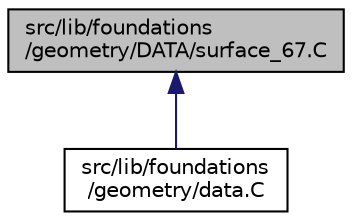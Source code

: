 digraph "src/lib/foundations/geometry/DATA/surface_67.C"
{
  edge [fontname="Helvetica",fontsize="10",labelfontname="Helvetica",labelfontsize="10"];
  node [fontname="Helvetica",fontsize="10",shape=record];
  Node1 [label="src/lib/foundations\l/geometry/DATA/surface_67.C",height=0.2,width=0.4,color="black", fillcolor="grey75", style="filled", fontcolor="black"];
  Node1 -> Node2 [dir="back",color="midnightblue",fontsize="10",style="solid",fontname="Helvetica"];
  Node2 [label="src/lib/foundations\l/geometry/data.C",height=0.2,width=0.4,color="black", fillcolor="white", style="filled",URL="$d7/d94/data_8_c.html"];
}
